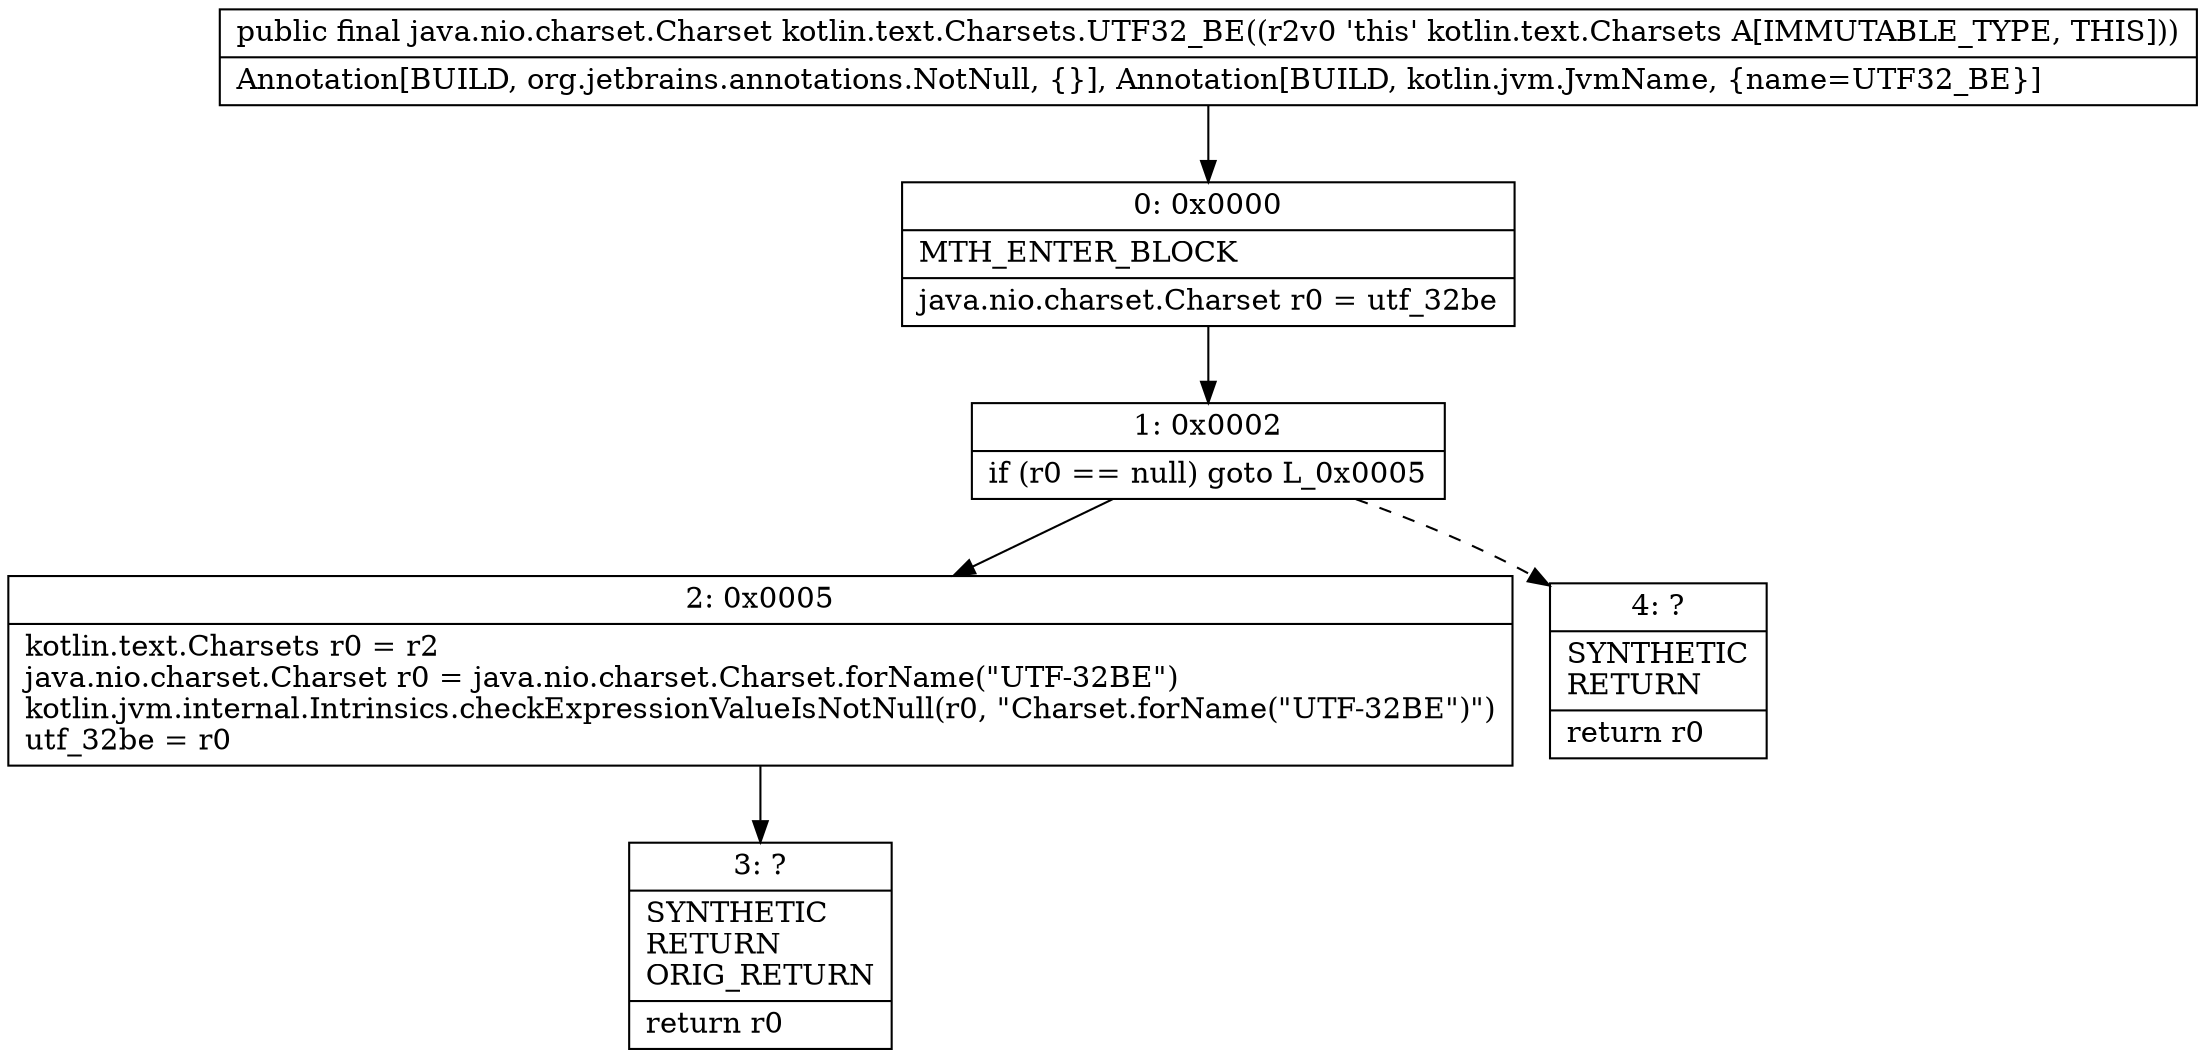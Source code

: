 digraph "CFG forkotlin.text.Charsets.UTF32_BE()Ljava\/nio\/charset\/Charset;" {
Node_0 [shape=record,label="{0\:\ 0x0000|MTH_ENTER_BLOCK\l|java.nio.charset.Charset r0 = utf_32be\l}"];
Node_1 [shape=record,label="{1\:\ 0x0002|if (r0 == null) goto L_0x0005\l}"];
Node_2 [shape=record,label="{2\:\ 0x0005|kotlin.text.Charsets r0 = r2\ljava.nio.charset.Charset r0 = java.nio.charset.Charset.forName(\"UTF\-32BE\")\lkotlin.jvm.internal.Intrinsics.checkExpressionValueIsNotNull(r0, \"Charset.forName(\"UTF\-32BE\")\")\lutf_32be = r0\l}"];
Node_3 [shape=record,label="{3\:\ ?|SYNTHETIC\lRETURN\lORIG_RETURN\l|return r0\l}"];
Node_4 [shape=record,label="{4\:\ ?|SYNTHETIC\lRETURN\l|return r0\l}"];
MethodNode[shape=record,label="{public final java.nio.charset.Charset kotlin.text.Charsets.UTF32_BE((r2v0 'this' kotlin.text.Charsets A[IMMUTABLE_TYPE, THIS]))  | Annotation[BUILD, org.jetbrains.annotations.NotNull, \{\}], Annotation[BUILD, kotlin.jvm.JvmName, \{name=UTF32_BE\}]\l}"];
MethodNode -> Node_0;
Node_0 -> Node_1;
Node_1 -> Node_2;
Node_1 -> Node_4[style=dashed];
Node_2 -> Node_3;
}

